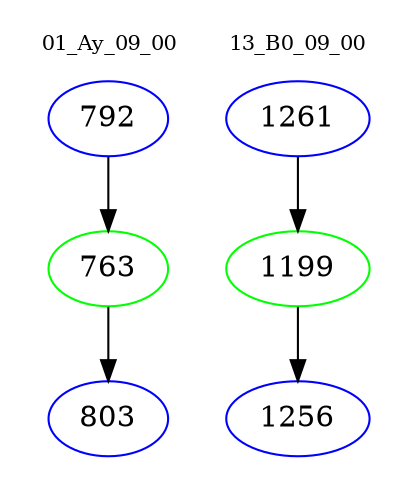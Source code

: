 digraph{
subgraph cluster_0 {
color = white
label = "01_Ay_09_00";
fontsize=10;
T0_792 [label="792", color="blue"]
T0_792 -> T0_763 [color="black"]
T0_763 [label="763", color="green"]
T0_763 -> T0_803 [color="black"]
T0_803 [label="803", color="blue"]
}
subgraph cluster_1 {
color = white
label = "13_B0_09_00";
fontsize=10;
T1_1261 [label="1261", color="blue"]
T1_1261 -> T1_1199 [color="black"]
T1_1199 [label="1199", color="green"]
T1_1199 -> T1_1256 [color="black"]
T1_1256 [label="1256", color="blue"]
}
}
